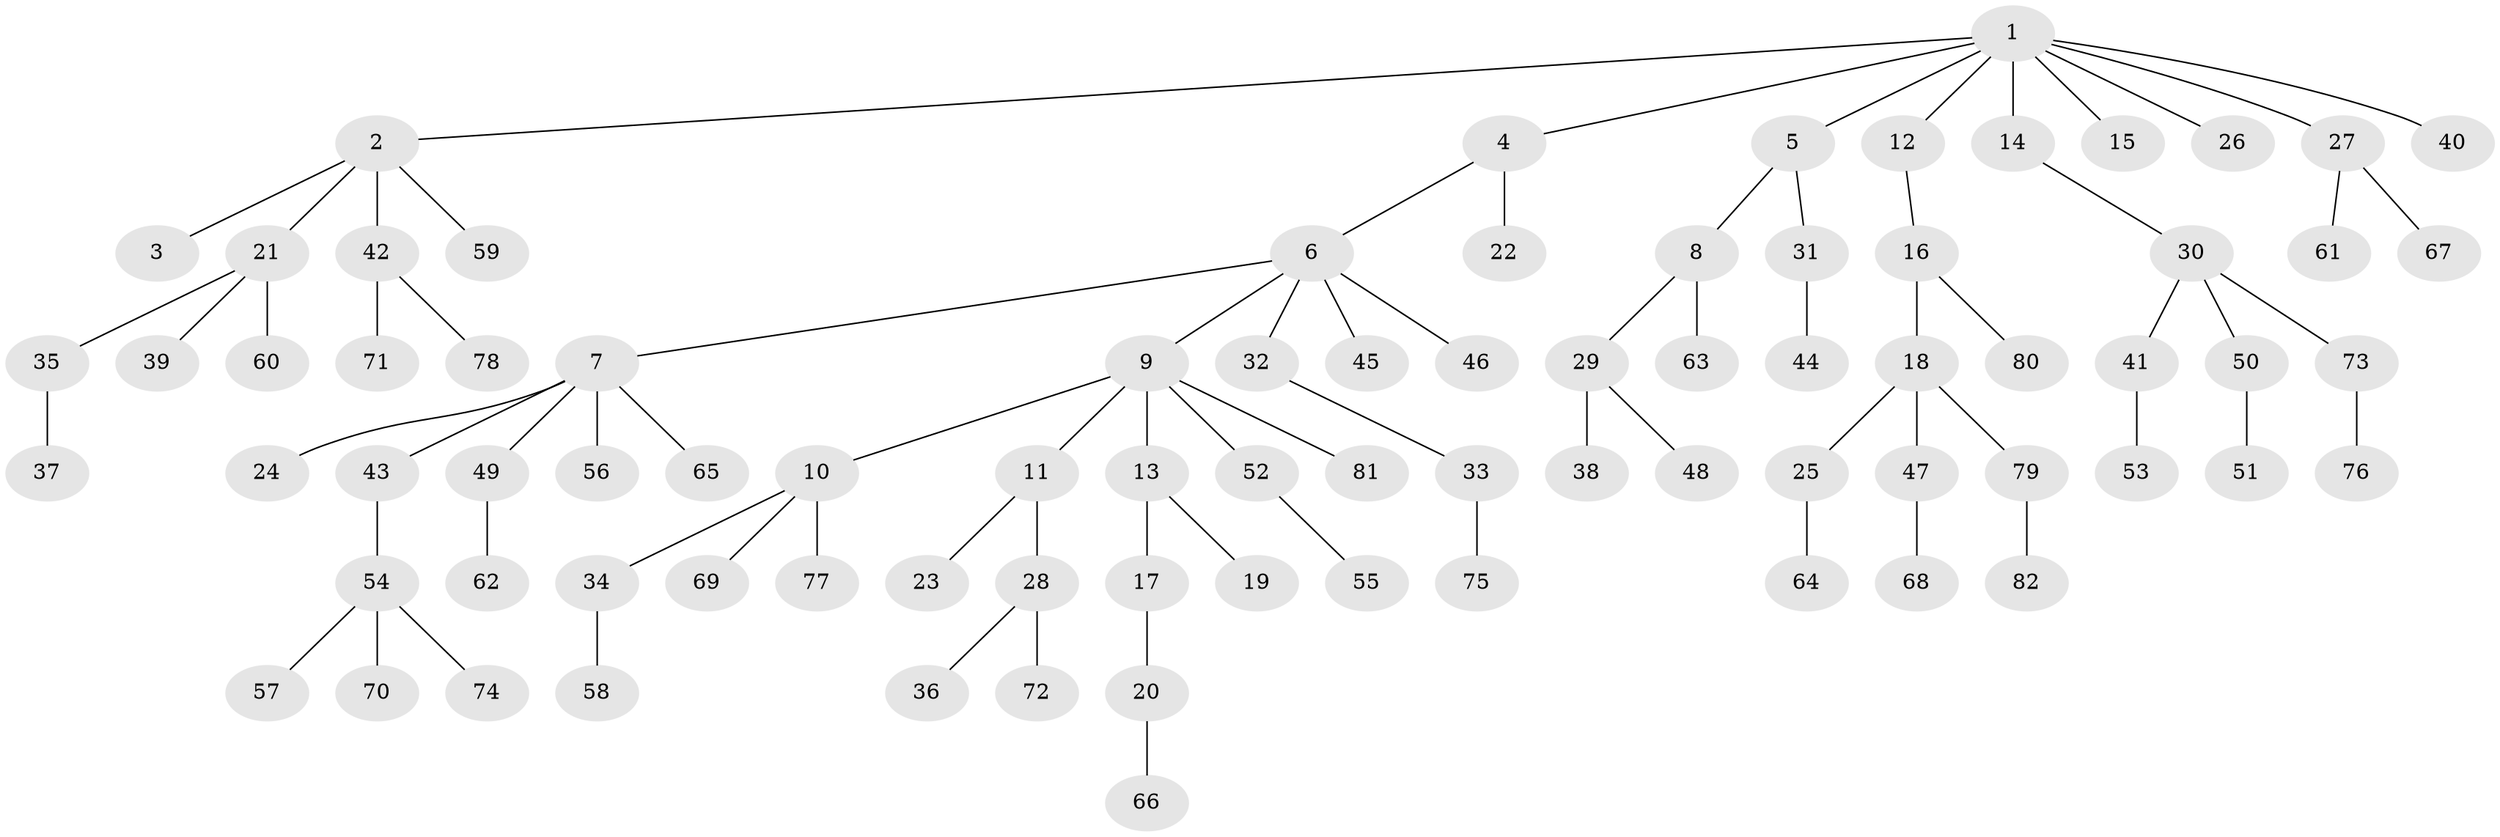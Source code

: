 // coarse degree distribution, {8: 0.017241379310344827, 7: 0.017241379310344827, 1: 0.6206896551724138, 2: 0.13793103448275862, 3: 0.06896551724137931, 5: 0.05172413793103448, 4: 0.08620689655172414}
// Generated by graph-tools (version 1.1) at 2025/42/03/06/25 10:42:05]
// undirected, 82 vertices, 81 edges
graph export_dot {
graph [start="1"]
  node [color=gray90,style=filled];
  1;
  2;
  3;
  4;
  5;
  6;
  7;
  8;
  9;
  10;
  11;
  12;
  13;
  14;
  15;
  16;
  17;
  18;
  19;
  20;
  21;
  22;
  23;
  24;
  25;
  26;
  27;
  28;
  29;
  30;
  31;
  32;
  33;
  34;
  35;
  36;
  37;
  38;
  39;
  40;
  41;
  42;
  43;
  44;
  45;
  46;
  47;
  48;
  49;
  50;
  51;
  52;
  53;
  54;
  55;
  56;
  57;
  58;
  59;
  60;
  61;
  62;
  63;
  64;
  65;
  66;
  67;
  68;
  69;
  70;
  71;
  72;
  73;
  74;
  75;
  76;
  77;
  78;
  79;
  80;
  81;
  82;
  1 -- 2;
  1 -- 4;
  1 -- 5;
  1 -- 12;
  1 -- 14;
  1 -- 15;
  1 -- 26;
  1 -- 27;
  1 -- 40;
  2 -- 3;
  2 -- 21;
  2 -- 42;
  2 -- 59;
  4 -- 6;
  4 -- 22;
  5 -- 8;
  5 -- 31;
  6 -- 7;
  6 -- 9;
  6 -- 32;
  6 -- 45;
  6 -- 46;
  7 -- 24;
  7 -- 43;
  7 -- 49;
  7 -- 56;
  7 -- 65;
  8 -- 29;
  8 -- 63;
  9 -- 10;
  9 -- 11;
  9 -- 13;
  9 -- 52;
  9 -- 81;
  10 -- 34;
  10 -- 69;
  10 -- 77;
  11 -- 23;
  11 -- 28;
  12 -- 16;
  13 -- 17;
  13 -- 19;
  14 -- 30;
  16 -- 18;
  16 -- 80;
  17 -- 20;
  18 -- 25;
  18 -- 47;
  18 -- 79;
  20 -- 66;
  21 -- 35;
  21 -- 39;
  21 -- 60;
  25 -- 64;
  27 -- 61;
  27 -- 67;
  28 -- 36;
  28 -- 72;
  29 -- 38;
  29 -- 48;
  30 -- 41;
  30 -- 50;
  30 -- 73;
  31 -- 44;
  32 -- 33;
  33 -- 75;
  34 -- 58;
  35 -- 37;
  41 -- 53;
  42 -- 71;
  42 -- 78;
  43 -- 54;
  47 -- 68;
  49 -- 62;
  50 -- 51;
  52 -- 55;
  54 -- 57;
  54 -- 70;
  54 -- 74;
  73 -- 76;
  79 -- 82;
}
